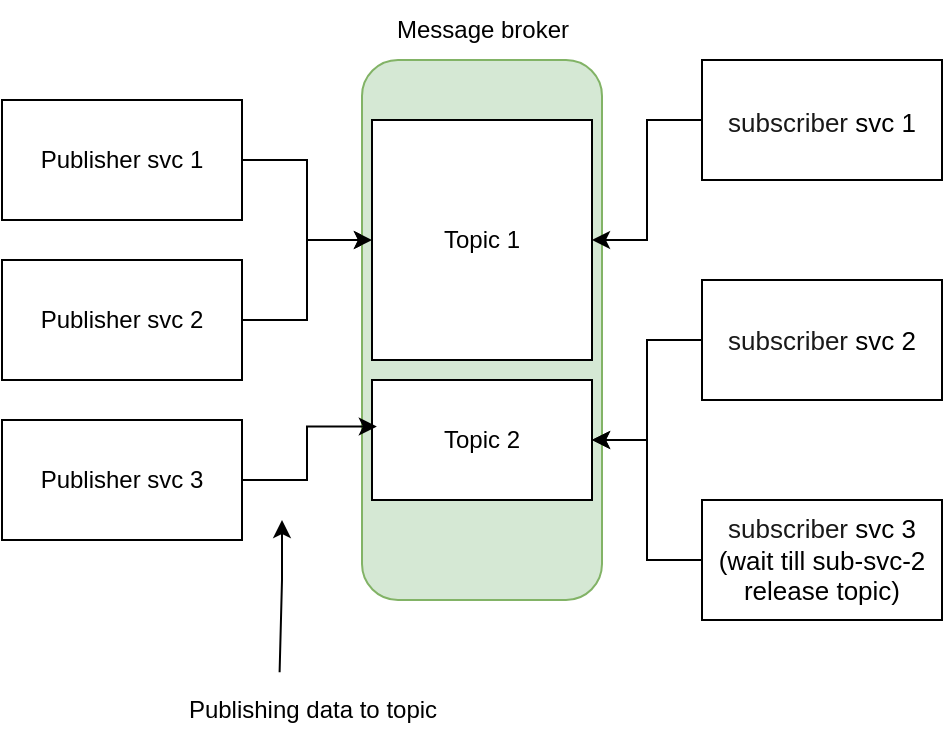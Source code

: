 <mxfile version="24.7.10">
  <diagram name="Page-1" id="XXgoHVJytwNhWOk3ilrp">
    <mxGraphModel dx="1244" dy="671" grid="1" gridSize="10" guides="1" tooltips="1" connect="1" arrows="1" fold="1" page="1" pageScale="1" pageWidth="850" pageHeight="1100" math="0" shadow="0">
      <root>
        <mxCell id="0" />
        <mxCell id="1" parent="0" />
        <mxCell id="gt3Izkqgxzo0pT0_7gAE-10" style="edgeStyle=orthogonalEdgeStyle;rounded=0;orthogonalLoop=1;jettySize=auto;html=1;exitX=1;exitY=0.5;exitDx=0;exitDy=0;" edge="1" parent="1" source="gt3Izkqgxzo0pT0_7gAE-1" target="gt3Izkqgxzo0pT0_7gAE-7">
          <mxGeometry relative="1" as="geometry" />
        </mxCell>
        <mxCell id="gt3Izkqgxzo0pT0_7gAE-1" value="Publisher svc 1" style="rounded=0;whiteSpace=wrap;html=1;" vertex="1" parent="1">
          <mxGeometry x="140" y="120" width="120" height="60" as="geometry" />
        </mxCell>
        <mxCell id="gt3Izkqgxzo0pT0_7gAE-4" value="Publisher svc 3" style="rounded=0;whiteSpace=wrap;html=1;" vertex="1" parent="1">
          <mxGeometry x="140" y="280" width="120" height="60" as="geometry" />
        </mxCell>
        <mxCell id="gt3Izkqgxzo0pT0_7gAE-5" value="Publisher svc 2" style="rounded=0;whiteSpace=wrap;html=1;" vertex="1" parent="1">
          <mxGeometry x="140" y="200" width="120" height="60" as="geometry" />
        </mxCell>
        <mxCell id="gt3Izkqgxzo0pT0_7gAE-6" value="Q" style="rounded=1;whiteSpace=wrap;html=1;fillColor=#d5e8d4;strokeColor=#82b366;" vertex="1" parent="1">
          <mxGeometry x="320" y="100" width="120" height="270" as="geometry" />
        </mxCell>
        <mxCell id="gt3Izkqgxzo0pT0_7gAE-7" value="Topic 1" style="rounded=0;whiteSpace=wrap;html=1;" vertex="1" parent="1">
          <mxGeometry x="325" y="130" width="110" height="120" as="geometry" />
        </mxCell>
        <mxCell id="gt3Izkqgxzo0pT0_7gAE-8" value="Topic 2" style="rounded=0;whiteSpace=wrap;html=1;" vertex="1" parent="1">
          <mxGeometry x="325" y="260" width="110" height="60" as="geometry" />
        </mxCell>
        <mxCell id="gt3Izkqgxzo0pT0_7gAE-11" style="edgeStyle=orthogonalEdgeStyle;rounded=0;orthogonalLoop=1;jettySize=auto;html=1;exitX=1;exitY=0.5;exitDx=0;exitDy=0;entryX=0;entryY=0.5;entryDx=0;entryDy=0;" edge="1" parent="1" source="gt3Izkqgxzo0pT0_7gAE-5" target="gt3Izkqgxzo0pT0_7gAE-7">
          <mxGeometry relative="1" as="geometry" />
        </mxCell>
        <mxCell id="gt3Izkqgxzo0pT0_7gAE-12" style="edgeStyle=orthogonalEdgeStyle;rounded=0;orthogonalLoop=1;jettySize=auto;html=1;exitX=1;exitY=0.5;exitDx=0;exitDy=0;entryX=0.022;entryY=0.388;entryDx=0;entryDy=0;entryPerimeter=0;" edge="1" parent="1" source="gt3Izkqgxzo0pT0_7gAE-4" target="gt3Izkqgxzo0pT0_7gAE-8">
          <mxGeometry relative="1" as="geometry" />
        </mxCell>
        <mxCell id="gt3Izkqgxzo0pT0_7gAE-16" value="" style="edgeStyle=orthogonalEdgeStyle;rounded=0;orthogonalLoop=1;jettySize=auto;html=1;" edge="1" parent="1" source="gt3Izkqgxzo0pT0_7gAE-15" target="gt3Izkqgxzo0pT0_7gAE-7">
          <mxGeometry relative="1" as="geometry" />
        </mxCell>
        <mxCell id="gt3Izkqgxzo0pT0_7gAE-15" value="&lt;p style=&quot;font-size: 15px;&quot;&gt;&lt;font style=&quot;font-size: 13px;&quot; face=&quot;Helvetica&quot;&gt;&lt;span style=&quot;color: rgba(0, 0, 0, 0.9); text-align: left; white-space-collapse: preserve; background-color: rgb(255, 255, 255);&quot;&gt;subscriber&lt;/span&gt;&amp;nbsp;svc 1&lt;/font&gt;&lt;/p&gt;" style="rounded=0;whiteSpace=wrap;html=1;" vertex="1" parent="1">
          <mxGeometry x="490" y="100" width="120" height="60" as="geometry" />
        </mxCell>
        <mxCell id="gt3Izkqgxzo0pT0_7gAE-18" value="" style="edgeStyle=orthogonalEdgeStyle;rounded=0;orthogonalLoop=1;jettySize=auto;html=1;" edge="1" parent="1" source="gt3Izkqgxzo0pT0_7gAE-17" target="gt3Izkqgxzo0pT0_7gAE-8">
          <mxGeometry relative="1" as="geometry" />
        </mxCell>
        <mxCell id="gt3Izkqgxzo0pT0_7gAE-17" value="&lt;span style=&quot;font-size: 13px; white-space-collapse: preserve; color: rgba(0, 0, 0, 0.9); text-align: left; background-color: rgb(255, 255, 255);&quot;&gt;subscriber&lt;/span&gt;&lt;span style=&quot;font-size: 13px;&quot;&gt;&amp;nbsp;svc 3&lt;/span&gt;&lt;div&gt;&lt;span style=&quot;font-size: 13px;&quot;&gt;(wait till sub-svc-2 release topic)&lt;/span&gt;&lt;/div&gt;" style="rounded=0;whiteSpace=wrap;html=1;" vertex="1" parent="1">
          <mxGeometry x="490" y="320" width="120" height="60" as="geometry" />
        </mxCell>
        <mxCell id="gt3Izkqgxzo0pT0_7gAE-20" value="" style="edgeStyle=orthogonalEdgeStyle;rounded=0;orthogonalLoop=1;jettySize=auto;html=1;" edge="1" parent="1" source="gt3Izkqgxzo0pT0_7gAE-19" target="gt3Izkqgxzo0pT0_7gAE-8">
          <mxGeometry relative="1" as="geometry" />
        </mxCell>
        <mxCell id="gt3Izkqgxzo0pT0_7gAE-19" value="&lt;span style=&quot;font-size: 13px; white-space-collapse: preserve; color: rgba(0, 0, 0, 0.9); text-align: left; background-color: rgb(255, 255, 255);&quot;&gt;subscriber&lt;/span&gt;&lt;span style=&quot;font-size: 13px;&quot;&gt;&amp;nbsp;svc 2&lt;/span&gt;" style="rounded=0;whiteSpace=wrap;html=1;" vertex="1" parent="1">
          <mxGeometry x="490" y="210" width="120" height="60" as="geometry" />
        </mxCell>
        <mxCell id="gt3Izkqgxzo0pT0_7gAE-21" value="Message broker" style="text;html=1;align=center;verticalAlign=middle;resizable=0;points=[];autosize=1;strokeColor=none;fillColor=none;" vertex="1" parent="1">
          <mxGeometry x="325" y="70" width="110" height="30" as="geometry" />
        </mxCell>
        <mxCell id="gt3Izkqgxzo0pT0_7gAE-22" value="Publishing data to topic" style="text;html=1;align=center;verticalAlign=middle;resizable=0;points=[];autosize=1;strokeColor=none;fillColor=none;" vertex="1" parent="1">
          <mxGeometry x="220" y="410" width="150" height="30" as="geometry" />
        </mxCell>
        <mxCell id="gt3Izkqgxzo0pT0_7gAE-23" value="" style="endArrow=classic;html=1;rounded=0;exitX=0.392;exitY=-0.129;exitDx=0;exitDy=0;exitPerimeter=0;" edge="1" parent="1" source="gt3Izkqgxzo0pT0_7gAE-22">
          <mxGeometry width="50" height="50" relative="1" as="geometry">
            <mxPoint x="380" y="370" as="sourcePoint" />
            <mxPoint x="280" y="330" as="targetPoint" />
            <Array as="points">
              <mxPoint x="280" y="360" />
            </Array>
          </mxGeometry>
        </mxCell>
      </root>
    </mxGraphModel>
  </diagram>
</mxfile>
